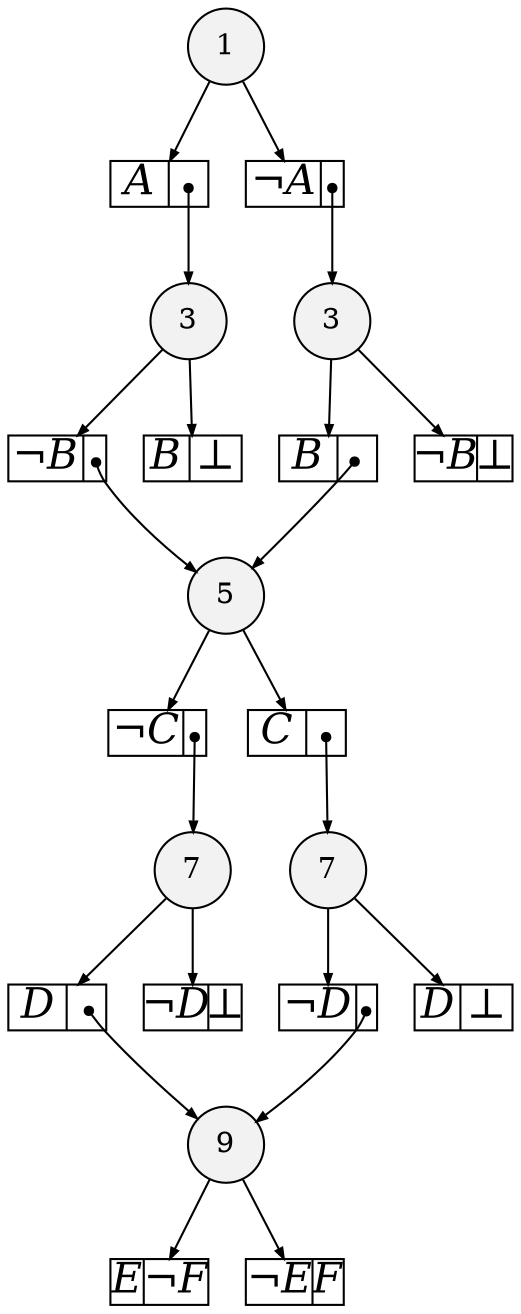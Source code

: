 
digraph sdd {

overlap=false

{rank=same; n20 }
{rank=same; n31 n25 }
{rank=same; n32 }
{rank=same; n34 n33 }
{rank=same; n35 }

n20 [label= "9",style=filled,fillcolor=gray95,shape=circle,height=.25,width=.25]; 
n20e0
      [label= "<L>E|<R>&not;F",
      shape=record,
      fontsize=20,
      fontname="Times-Italic",
      fillcolor=white,
      style=filled,
      fixedsize=true,
      height=.30, 
      width=.65];

n20->n20e0 [arrowsize=.50];
n20e1
      [label= "<L>&not;E|<R>F",
      shape=record,
      fontsize=20,
      fontname="Times-Italic",
      fillcolor=white,
      style=filled,
      fixedsize=true,
      height=.30, 
      width=.65];

n20->n20e1 [arrowsize=.50];
n31 [label= "7",style=filled,fillcolor=gray95,shape=circle,height=.25,width=.25]; 
n31e0
      [label= "<L>D|<R>",
      shape=record,
      fontsize=20,
      fontname="Times-Italic",
      fillcolor=white,
      style=filled,
      fixedsize=true,
      height=.30, 
      width=.65];

n31->n31e0 [arrowsize=.50];
n31e0:R:c->n20 [arrowsize=.50,tailclip=false,arrowtail=dot,dir=both];
n31e1
      [label= "<L>&not;D|<R>&#8869;",
      shape=record,
      fontsize=20,
      fontname="Times-Italic",
      fillcolor=white,
      style=filled,
      fixedsize=true,
      height=.30, 
      width=.65];

n31->n31e1 [arrowsize=.50];
n25 [label= "7",style=filled,fillcolor=gray95,shape=circle,height=.25,width=.25]; 
n25e0
      [label= "<L>&not;D|<R>",
      shape=record,
      fontsize=20,
      fontname="Times-Italic",
      fillcolor=white,
      style=filled,
      fixedsize=true,
      height=.30, 
      width=.65];

n25->n25e0 [arrowsize=.50];
n25e0:R:c->n20 [arrowsize=.50,tailclip=false,arrowtail=dot,dir=both];
n25e1
      [label= "<L>D|<R>&#8869;",
      shape=record,
      fontsize=20,
      fontname="Times-Italic",
      fillcolor=white,
      style=filled,
      fixedsize=true,
      height=.30, 
      width=.65];

n25->n25e1 [arrowsize=.50];
n32 [label= "5",style=filled,fillcolor=gray95,shape=circle,height=.25,width=.25]; 
n32e0
      [label= "<L>&not;C|<R>",
      shape=record,
      fontsize=20,
      fontname="Times-Italic",
      fillcolor=white,
      style=filled,
      fixedsize=true,
      height=.30, 
      width=.65];

n32->n32e0 [arrowsize=.50];
n32e0:R:c->n31 [arrowsize=.50,tailclip=false,arrowtail=dot,dir=both];
n32e1
      [label= "<L>C|<R>",
      shape=record,
      fontsize=20,
      fontname="Times-Italic",
      fillcolor=white,
      style=filled,
      fixedsize=true,
      height=.30, 
      width=.65];

n32->n32e1 [arrowsize=.50];
n32e1:R:c->n25 [arrowsize=.50,tailclip=false,arrowtail=dot,dir=both];
n34 [label= "3",style=filled,fillcolor=gray95,shape=circle,height=.25,width=.25]; 
n34e0
      [label= "<L>&not;B|<R>",
      shape=record,
      fontsize=20,
      fontname="Times-Italic",
      fillcolor=white,
      style=filled,
      fixedsize=true,
      height=.30, 
      width=.65];

n34->n34e0 [arrowsize=.50];
n34e0:R:c->n32 [arrowsize=.50,tailclip=false,arrowtail=dot,dir=both];
n34e1
      [label= "<L>B|<R>&#8869;",
      shape=record,
      fontsize=20,
      fontname="Times-Italic",
      fillcolor=white,
      style=filled,
      fixedsize=true,
      height=.30, 
      width=.65];

n34->n34e1 [arrowsize=.50];
n33 [label= "3",style=filled,fillcolor=gray95,shape=circle,height=.25,width=.25]; 
n33e0
      [label= "<L>B|<R>",
      shape=record,
      fontsize=20,
      fontname="Times-Italic",
      fillcolor=white,
      style=filled,
      fixedsize=true,
      height=.30, 
      width=.65];

n33->n33e0 [arrowsize=.50];
n33e0:R:c->n32 [arrowsize=.50,tailclip=false,arrowtail=dot,dir=both];
n33e1
      [label= "<L>&not;B|<R>&#8869;",
      shape=record,
      fontsize=20,
      fontname="Times-Italic",
      fillcolor=white,
      style=filled,
      fixedsize=true,
      height=.30, 
      width=.65];

n33->n33e1 [arrowsize=.50];
n35 [label= "1",style=filled,fillcolor=gray95,shape=circle,height=.25,width=.25]; 
n35e0
      [label= "<L>A|<R>",
      shape=record,
      fontsize=20,
      fontname="Times-Italic",
      fillcolor=white,
      style=filled,
      fixedsize=true,
      height=.30, 
      width=.65];

n35->n35e0 [arrowsize=.50];
n35e0:R:c->n34 [arrowsize=.50,tailclip=false,arrowtail=dot,dir=both];
n35e1
      [label= "<L>&not;A|<R>",
      shape=record,
      fontsize=20,
      fontname="Times-Italic",
      fillcolor=white,
      style=filled,
      fixedsize=true,
      height=.30, 
      width=.65];

n35->n35e1 [arrowsize=.50];
n35e1:R:c->n33 [arrowsize=.50,tailclip=false,arrowtail=dot,dir=both];


}
